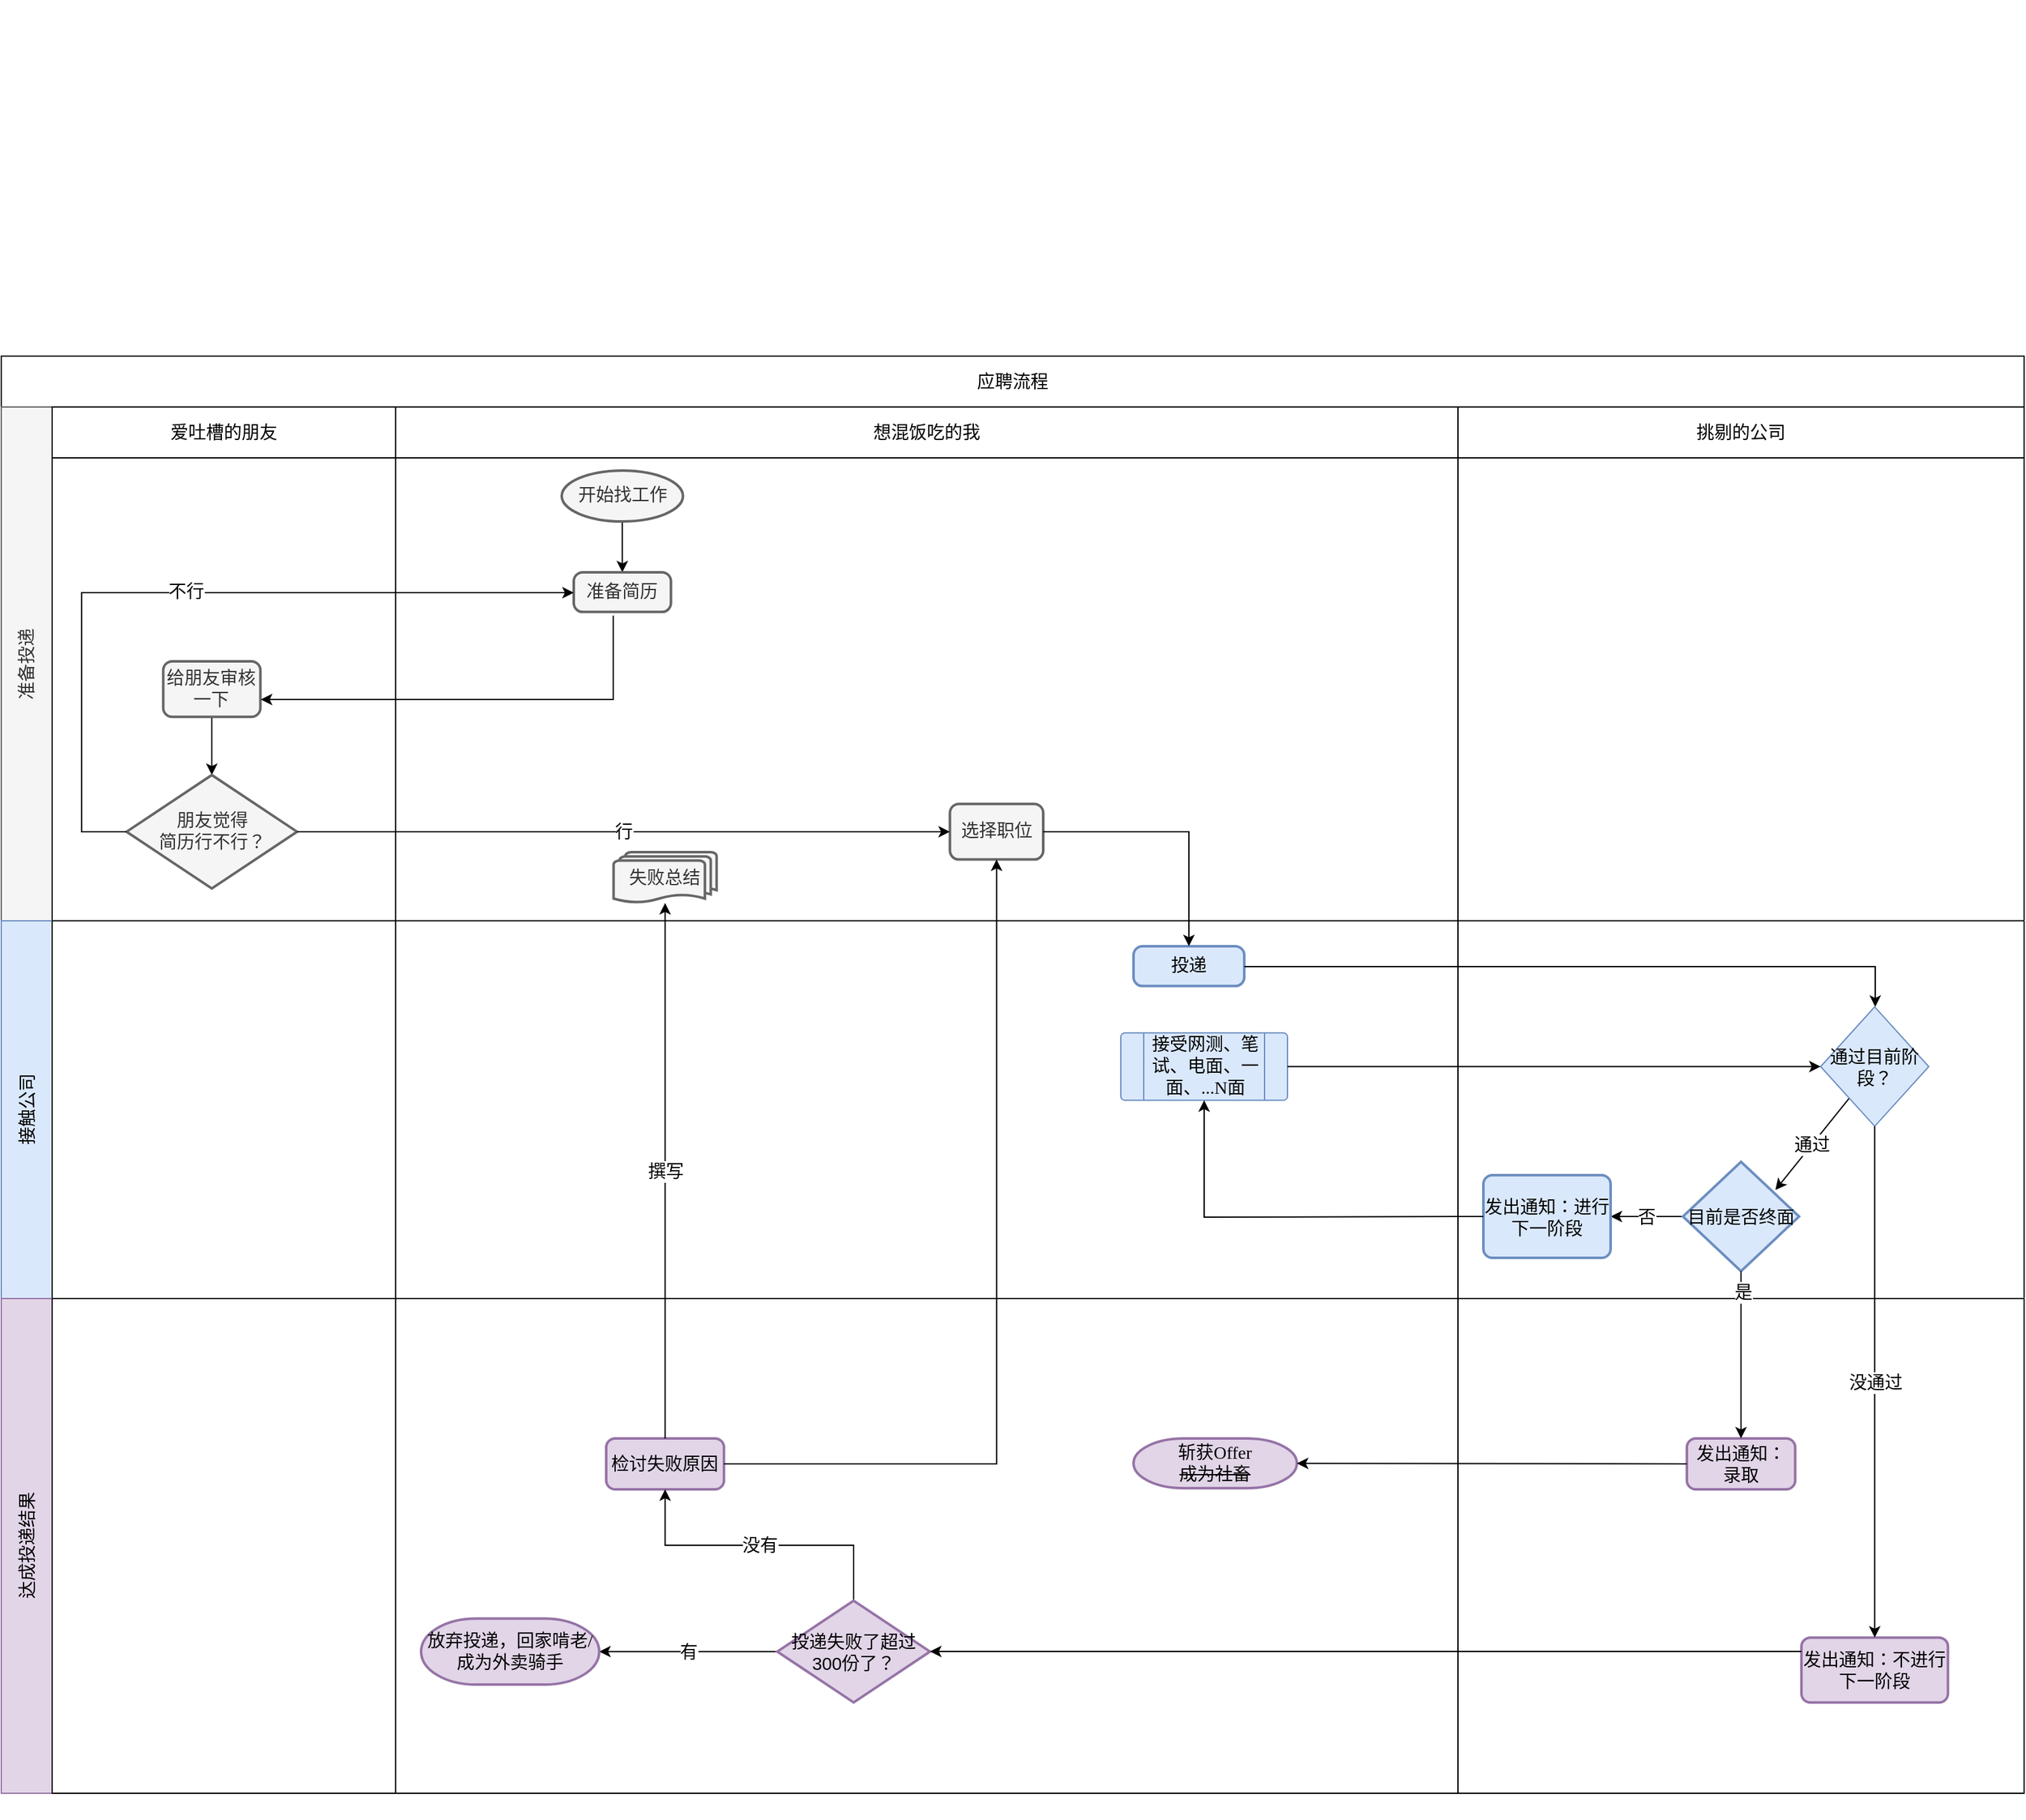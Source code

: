 <mxfile version="13.6.4" type="github">
  <diagram id="kgpKYQtTHZ0yAKxKKP6v" name="Page-1">
    <mxGraphModel dx="1718" dy="482" grid="1" gridSize="10" guides="1" tooltips="1" connect="1" arrows="1" fold="1" page="1" pageScale="1" pageWidth="850" pageHeight="1100" math="0" shadow="0">
      <root>
        <mxCell id="0" />
        <mxCell id="1" parent="0" />
        <mxCell id="upIJG79H62ulOGl8ITZA-2" value="" style="group;fontStyle=0" parent="1" vertex="1" connectable="0">
          <mxGeometry x="-50" y="200" width="1520" height="1430" as="geometry" />
        </mxCell>
        <mxCell id="3nuBFxr9cyL0pnOWT2aG-1" value="应聘流程" style="shape=table;childLayout=tableLayout;rowLines=0;columnLines=0;startSize=40;html=1;whiteSpace=wrap;collapsible=0;recursiveResize=0;expand=0;fontStyle=0;fontSize=14;" parent="upIJG79H62ulOGl8ITZA-2" vertex="1">
          <mxGeometry x="-70" y="280" width="1590" height="1130" as="geometry" />
        </mxCell>
        <mxCell id="3nuBFxr9cyL0pnOWT2aG-3" value="&lt;span style=&quot;font-weight: normal&quot;&gt;准备投递&lt;/span&gt;" style="swimlane;horizontal=0;points=[[0,0.5],[1,0.5]];portConstraint=eastwest;startSize=40;html=1;whiteSpace=wrap;collapsible=0;recursiveResize=0;expand=0;fontSize=14;fillColor=#f5f5f5;strokeColor=#666666;fontColor=#333333;" parent="3nuBFxr9cyL0pnOWT2aG-1" vertex="1">
          <mxGeometry y="40" width="1590" height="404" as="geometry" />
        </mxCell>
        <mxCell id="3nuBFxr9cyL0pnOWT2aG-4" value="&lt;span style=&quot;font-weight: normal&quot;&gt;爱吐槽的朋友&lt;/span&gt;" style="swimlane;connectable=0;startSize=40;html=1;whiteSpace=wrap;collapsible=0;recursiveResize=0;expand=0;fontSize=14;" parent="3nuBFxr9cyL0pnOWT2aG-3" vertex="1">
          <mxGeometry x="40" width="270" height="404" as="geometry" />
        </mxCell>
        <mxCell id="upIJG79H62ulOGl8ITZA-24" style="edgeStyle=orthogonalEdgeStyle;rounded=0;orthogonalLoop=1;jettySize=auto;html=1;entryX=0.5;entryY=0;entryDx=0;entryDy=0;entryPerimeter=0;fontSize=14;fontFamily=Georgia;" parent="3nuBFxr9cyL0pnOWT2aG-4" source="upIJG79H62ulOGl8ITZA-23" target="upIJG79H62ulOGl8ITZA-22" edge="1">
          <mxGeometry relative="1" as="geometry" />
        </mxCell>
        <mxCell id="upIJG79H62ulOGl8ITZA-23" value="给朋友审核一下" style="rounded=1;whiteSpace=wrap;html=1;absoluteArcSize=1;arcSize=14;strokeWidth=2;fontSize=14;fontFamily=Georgia;fillColor=#f5f5f5;strokeColor=#666666;fontColor=#333333;" parent="3nuBFxr9cyL0pnOWT2aG-4" vertex="1">
          <mxGeometry x="87.306" y="199.996" width="76.379" height="43.654" as="geometry" />
        </mxCell>
        <mxCell id="upIJG79H62ulOGl8ITZA-22" value="朋友觉得&lt;br style=&quot;font-size: 14px;&quot;&gt;简历行不行？" style="strokeWidth=2;html=1;shape=mxgraph.flowchart.decision;whiteSpace=wrap;fontSize=14;fontFamily=Georgia;fillColor=#f5f5f5;strokeColor=#666666;fontColor=#333333;" parent="3nuBFxr9cyL0pnOWT2aG-4" vertex="1">
          <mxGeometry x="58.52" y="289.37" width="133.95" height="89.2" as="geometry" />
        </mxCell>
        <mxCell id="3nuBFxr9cyL0pnOWT2aG-8" value="&lt;span style=&quot;font-weight: normal&quot;&gt;想混饭吃的我&lt;/span&gt;" style="swimlane;connectable=0;startSize=40;html=1;whiteSpace=wrap;collapsible=0;recursiveResize=0;expand=0;fontSize=14;" parent="3nuBFxr9cyL0pnOWT2aG-3" vertex="1">
          <mxGeometry x="310" width="835" height="404" as="geometry" />
        </mxCell>
        <mxCell id="upIJG79H62ulOGl8ITZA-30" style="edgeStyle=orthogonalEdgeStyle;rounded=0;orthogonalLoop=1;jettySize=auto;html=1;entryX=0.5;entryY=0;entryDx=0;entryDy=0;fontSize=14;fontFamily=Georgia;" parent="3nuBFxr9cyL0pnOWT2aG-8" source="upIJG79H62ulOGl8ITZA-32" target="upIJG79H62ulOGl8ITZA-33" edge="1">
          <mxGeometry relative="1" as="geometry" />
        </mxCell>
        <mxCell id="upIJG79H62ulOGl8ITZA-32" value="开始找工作" style="strokeWidth=2;html=1;shape=mxgraph.flowchart.start_1;whiteSpace=wrap;fontSize=14;fontFamily=Georgia;fillColor=#f5f5f5;strokeColor=#666666;fontColor=#333333;" parent="3nuBFxr9cyL0pnOWT2aG-8" vertex="1">
          <mxGeometry x="130.54" y="50" width="95.3" height="40" as="geometry" />
        </mxCell>
        <mxCell id="upIJG79H62ulOGl8ITZA-33" value="准备简历" style="rounded=1;whiteSpace=wrap;html=1;absoluteArcSize=1;arcSize=14;strokeWidth=2;fontSize=14;fontFamily=Georgia;fillColor=#f5f5f5;strokeColor=#666666;fontColor=#333333;" parent="3nuBFxr9cyL0pnOWT2aG-8" vertex="1">
          <mxGeometry x="139.996" y="130.002" width="76.379" height="31.182" as="geometry" />
        </mxCell>
        <mxCell id="upIJG79H62ulOGl8ITZA-34" value="&lt;font style=&quot;font-size: 14px;&quot;&gt;选择职位&lt;/font&gt;" style="rounded=1;whiteSpace=wrap;html=1;absoluteArcSize=1;arcSize=14;strokeWidth=2;fontSize=14;fontFamily=Georgia;fillColor=#f5f5f5;strokeColor=#666666;fontColor=#333333;" parent="3nuBFxr9cyL0pnOWT2aG-8" vertex="1">
          <mxGeometry x="435.677" y="312.147" width="73.324" height="43.654" as="geometry" />
        </mxCell>
        <mxCell id="upIJG79H62ulOGl8ITZA-40" value="失败总结" style="strokeWidth=2;html=1;shape=mxgraph.flowchart.multi-document;whiteSpace=wrap;fontSize=14;fillColor=#f5f5f5;strokeColor=#666666;fontColor=#333333;" parent="3nuBFxr9cyL0pnOWT2aG-8" vertex="1">
          <mxGeometry x="171.29" y="350" width="81" height="40" as="geometry" />
        </mxCell>
        <mxCell id="3nuBFxr9cyL0pnOWT2aG-11" value="&lt;span style=&quot;font-weight: normal&quot;&gt;挑剔的公司&lt;/span&gt;" style="swimlane;connectable=0;startSize=40;html=1;whiteSpace=wrap;collapsible=0;recursiveResize=0;expand=0;fontSize=14;" parent="3nuBFxr9cyL0pnOWT2aG-3" vertex="1">
          <mxGeometry x="1145" width="445" height="404" as="geometry" />
        </mxCell>
        <mxCell id="upIJG79H62ulOGl8ITZA-54" value="不行" style="edgeStyle=elbowEdgeStyle;rounded=0;orthogonalLoop=1;jettySize=auto;html=1;fontSize=14;fontFamily=Georgia;exitX=0;exitY=0.5;exitDx=0;exitDy=0;exitPerimeter=0;" parent="3nuBFxr9cyL0pnOWT2aG-3" source="upIJG79H62ulOGl8ITZA-22" edge="1">
          <mxGeometry relative="1" as="geometry">
            <Array as="points">
              <mxPoint x="63.15" y="300" />
            </Array>
            <mxPoint x="2127.15" y="199" as="sourcePoint" />
            <mxPoint x="450" y="146" as="targetPoint" />
          </mxGeometry>
        </mxCell>
        <mxCell id="upIJG79H62ulOGl8ITZA-76" style="edgeStyle=elbowEdgeStyle;rounded=0;orthogonalLoop=1;jettySize=auto;html=1;exitX=0.406;exitY=1.09;exitDx=0;exitDy=0;exitPerimeter=0;elbow=vertical;fontSize=14;" parent="3nuBFxr9cyL0pnOWT2aG-3" source="upIJG79H62ulOGl8ITZA-33" edge="1">
          <mxGeometry relative="1" as="geometry">
            <mxPoint x="204" y="230" as="targetPoint" />
            <Array as="points">
              <mxPoint x="240" y="230" />
              <mxPoint x="340" y="262" />
            </Array>
          </mxGeometry>
        </mxCell>
        <mxCell id="upIJG79H62ulOGl8ITZA-92" value="行" style="edgeStyle=elbowEdgeStyle;rounded=0;orthogonalLoop=1;jettySize=auto;html=1;fontSize=14;entryX=0;entryY=0.5;entryDx=0;entryDy=0;" parent="3nuBFxr9cyL0pnOWT2aG-3" source="upIJG79H62ulOGl8ITZA-22" target="upIJG79H62ulOGl8ITZA-34" edge="1">
          <mxGeometry relative="1" as="geometry">
            <mxPoint x="740" y="334" as="targetPoint" />
            <Array as="points">
              <mxPoint x="680" y="334" />
              <mxPoint x="620" y="334" />
            </Array>
          </mxGeometry>
        </mxCell>
        <mxCell id="3nuBFxr9cyL0pnOWT2aG-15" value="&lt;span style=&quot;font-weight: normal&quot;&gt;接触公司&lt;/span&gt;" style="swimlane;horizontal=0;points=[[0,0.5],[1,0.5]];portConstraint=eastwest;startSize=40;html=1;whiteSpace=wrap;collapsible=0;recursiveResize=0;expand=0;fontSize=14;fillColor=#dae8fc;strokeColor=#6c8ebf;" parent="3nuBFxr9cyL0pnOWT2aG-1" vertex="1">
          <mxGeometry y="444" width="1590" height="297" as="geometry" />
        </mxCell>
        <mxCell id="3nuBFxr9cyL0pnOWT2aG-16" value="" style="swimlane;connectable=0;startSize=0;html=1;whiteSpace=wrap;collapsible=0;recursiveResize=0;expand=0;fontSize=14;" parent="3nuBFxr9cyL0pnOWT2aG-15" vertex="1">
          <mxGeometry x="40" width="270" height="297" as="geometry" />
        </mxCell>
        <mxCell id="3nuBFxr9cyL0pnOWT2aG-18" value="" style="swimlane;connectable=0;startSize=0;html=1;whiteSpace=wrap;collapsible=0;recursiveResize=0;expand=0;fontSize=14;" parent="3nuBFxr9cyL0pnOWT2aG-15" vertex="1">
          <mxGeometry x="310" width="835" height="297" as="geometry" />
        </mxCell>
        <mxCell id="upIJG79H62ulOGl8ITZA-31" style="edgeStyle=none;rounded=0;orthogonalLoop=1;jettySize=auto;html=1;exitX=0.75;exitY=0;exitDx=0;exitDy=0;fontSize=14;" parent="3nuBFxr9cyL0pnOWT2aG-18" source="upIJG79H62ulOGl8ITZA-39" target="upIJG79H62ulOGl8ITZA-39" edge="1">
          <mxGeometry relative="1" as="geometry" />
        </mxCell>
        <mxCell id="upIJG79H62ulOGl8ITZA-39" value="投递" style="rounded=1;whiteSpace=wrap;html=1;absoluteArcSize=1;arcSize=14;strokeWidth=2;fontSize=14;fontFamily=Georgia;fillColor=#dae8fc;strokeColor=#6c8ebf;" parent="3nuBFxr9cyL0pnOWT2aG-18" vertex="1">
          <mxGeometry x="579.996" y="19.996" width="87.044" height="31.304" as="geometry" />
        </mxCell>
        <mxCell id="upIJG79H62ulOGl8ITZA-37" value="接受网测、笔试、电面、一面、...N面" style="verticalLabelPosition=middle;verticalAlign=middle;html=1;shape=process;whiteSpace=wrap;rounded=1;size=0.14;arcSize=6;labelBackgroundColor=none;sketch=0;fontFamily=Georgia;fontSize=14;labelPosition=center;align=center;labelBorderColor=none;fillColor=#dae8fc;strokeColor=#6c8ebf;" parent="3nuBFxr9cyL0pnOWT2aG-18" vertex="1">
          <mxGeometry x="570" y="88.12" width="131" height="53" as="geometry" />
        </mxCell>
        <mxCell id="3nuBFxr9cyL0pnOWT2aG-23" value="" style="swimlane;connectable=0;startSize=0;html=1;whiteSpace=wrap;collapsible=0;recursiveResize=0;expand=0;fontSize=14;" parent="3nuBFxr9cyL0pnOWT2aG-15" vertex="1">
          <mxGeometry x="1145" width="445" height="297" as="geometry" />
        </mxCell>
        <mxCell id="upIJG79H62ulOGl8ITZA-73" value="通过" style="edgeStyle=none;rounded=0;orthogonalLoop=1;jettySize=auto;html=1;entryX=0.796;entryY=0.258;entryDx=0;entryDy=0;entryPerimeter=0;fontSize=14;" parent="3nuBFxr9cyL0pnOWT2aG-23" source="upIJG79H62ulOGl8ITZA-46" target="upIJG79H62ulOGl8ITZA-50" edge="1">
          <mxGeometry relative="1" as="geometry" />
        </mxCell>
        <mxCell id="upIJG79H62ulOGl8ITZA-46" value="通过目前阶段？" style="rhombus;whiteSpace=wrap;html=1;fontSize=14;fillColor=#dae8fc;strokeColor=#6c8ebf;" parent="3nuBFxr9cyL0pnOWT2aG-23" vertex="1">
          <mxGeometry x="285.08" y="67.67" width="85" height="93.89" as="geometry" />
        </mxCell>
        <mxCell id="_2vQWqaf_Gft_lo14Nxi-1" value="否" style="edgeStyle=none;rounded=0;orthogonalLoop=1;jettySize=auto;html=1;entryX=1;entryY=0.5;entryDx=0;entryDy=0;fontSize=14;" edge="1" parent="3nuBFxr9cyL0pnOWT2aG-23" source="upIJG79H62ulOGl8ITZA-50" target="upIJG79H62ulOGl8ITZA-49">
          <mxGeometry relative="1" as="geometry" />
        </mxCell>
        <mxCell id="upIJG79H62ulOGl8ITZA-49" value="发出通知：进行下一阶段" style="rounded=1;whiteSpace=wrap;html=1;absoluteArcSize=1;arcSize=14;strokeWidth=2;fontSize=14;fillColor=#dae8fc;strokeColor=#6c8ebf;" parent="3nuBFxr9cyL0pnOWT2aG-23" vertex="1">
          <mxGeometry x="20.0" y="200" width="100" height="65" as="geometry" />
        </mxCell>
        <mxCell id="upIJG79H62ulOGl8ITZA-50" value="目前是否终面" style="strokeWidth=2;html=1;shape=mxgraph.flowchart.decision;whiteSpace=wrap;fontSize=14;fillColor=#dae8fc;strokeColor=#6c8ebf;" parent="3nuBFxr9cyL0pnOWT2aG-23" vertex="1">
          <mxGeometry x="176.85" y="189.5" width="91.29" height="86" as="geometry" />
        </mxCell>
        <mxCell id="upIJG79H62ulOGl8ITZA-60" style="edgeStyle=none;rounded=0;orthogonalLoop=1;jettySize=auto;html=1;fontSize=14;entryX=0;entryY=0.5;entryDx=0;entryDy=0;" parent="3nuBFxr9cyL0pnOWT2aG-15" source="upIJG79H62ulOGl8ITZA-37" target="upIJG79H62ulOGl8ITZA-46" edge="1">
          <mxGeometry relative="1" as="geometry">
            <mxPoint x="2749.15" y="-248" as="targetPoint" />
          </mxGeometry>
        </mxCell>
        <mxCell id="upIJG79H62ulOGl8ITZA-87" style="edgeStyle=elbowEdgeStyle;rounded=0;orthogonalLoop=1;jettySize=auto;html=1;entryX=0.5;entryY=1;entryDx=0;entryDy=0;elbow=vertical;exitX=0;exitY=0.5;exitDx=0;exitDy=0;fontSize=14;" parent="3nuBFxr9cyL0pnOWT2aG-15" source="upIJG79H62ulOGl8ITZA-49" target="upIJG79H62ulOGl8ITZA-37" edge="1">
          <mxGeometry relative="1" as="geometry">
            <Array as="points">
              <mxPoint x="1020" y="233" />
            </Array>
          </mxGeometry>
        </mxCell>
        <mxCell id="upIJG79H62ulOGl8ITZA-94" style="edgeStyle=elbowEdgeStyle;rounded=0;orthogonalLoop=1;jettySize=auto;html=1;entryX=0.5;entryY=0;entryDx=0;entryDy=0;fontSize=14;" parent="3nuBFxr9cyL0pnOWT2aG-15" source="upIJG79H62ulOGl8ITZA-39" target="upIJG79H62ulOGl8ITZA-46" edge="1">
          <mxGeometry relative="1" as="geometry">
            <Array as="points">
              <mxPoint x="1473" y="36" />
            </Array>
          </mxGeometry>
        </mxCell>
        <mxCell id="upIJG79H62ulOGl8ITZA-12" value="达成投递结果" style="swimlane;horizontal=0;points=[[0,0.5],[1,0.5]];portConstraint=eastwest;startSize=40;html=1;whiteSpace=wrap;collapsible=0;recursiveResize=0;expand=0;fontSize=14;fontStyle=0;fillColor=#e1d5e7;strokeColor=#9673a6;" parent="3nuBFxr9cyL0pnOWT2aG-1" vertex="1">
          <mxGeometry y="741" width="1590" height="389" as="geometry" />
        </mxCell>
        <mxCell id="upIJG79H62ulOGl8ITZA-13" value="" style="swimlane;connectable=0;startSize=0;html=1;whiteSpace=wrap;collapsible=0;recursiveResize=0;expand=0;fontSize=14;" parent="upIJG79H62ulOGl8ITZA-12" vertex="1">
          <mxGeometry x="40" width="270" height="389" as="geometry" />
        </mxCell>
        <mxCell id="upIJG79H62ulOGl8ITZA-15" value="" style="swimlane;connectable=0;startSize=0;html=1;whiteSpace=wrap;collapsible=0;recursiveResize=0;expand=0;fontSize=14;" parent="upIJG79H62ulOGl8ITZA-12" vertex="1">
          <mxGeometry x="310" width="835" height="389" as="geometry" />
        </mxCell>
        <mxCell id="upIJG79H62ulOGl8ITZA-35" value="斩获Offer&lt;br style=&quot;font-size: 14px;&quot;&gt;&lt;span style=&quot;font-size: 14px;&quot;&gt;&lt;strike style=&quot;font-size: 14px;&quot;&gt;成为社畜&lt;/strike&gt;&lt;/span&gt;" style="strokeWidth=2;html=1;shape=mxgraph.flowchart.terminator;whiteSpace=wrap;fontSize=14;fontFamily=Georgia;fillColor=#e1d5e7;strokeColor=#9673a6;" parent="upIJG79H62ulOGl8ITZA-15" vertex="1">
          <mxGeometry x="580.003" y="109.997" width="128.389" height="39.13" as="geometry" />
        </mxCell>
        <mxCell id="upIJG79H62ulOGl8ITZA-28" value="&lt;span style=&quot;font-family: georgia; font-size: 14px;&quot;&gt;检讨失败原因&lt;/span&gt;" style="rounded=1;whiteSpace=wrap;html=1;absoluteArcSize=1;arcSize=14;strokeWidth=2;fontSize=14;fillColor=#e1d5e7;strokeColor=#9673a6;" parent="upIJG79H62ulOGl8ITZA-15" vertex="1">
          <mxGeometry x="165.5" y="110" width="92.58" height="40" as="geometry" />
        </mxCell>
        <mxCell id="upIJG79H62ulOGl8ITZA-81" value="没有" style="edgeStyle=elbowEdgeStyle;rounded=0;orthogonalLoop=1;jettySize=auto;elbow=vertical;html=1;entryX=0.5;entryY=1;entryDx=0;entryDy=0;fontSize=14;" parent="upIJG79H62ulOGl8ITZA-15" source="upIJG79H62ulOGl8ITZA-79" target="upIJG79H62ulOGl8ITZA-28" edge="1">
          <mxGeometry relative="1" as="geometry" />
        </mxCell>
        <mxCell id="upIJG79H62ulOGl8ITZA-93" value="有" style="edgeStyle=elbowEdgeStyle;rounded=0;orthogonalLoop=1;jettySize=auto;html=1;entryX=1;entryY=0.5;entryDx=0;entryDy=0;entryPerimeter=0;fontSize=14;" parent="upIJG79H62ulOGl8ITZA-15" source="upIJG79H62ulOGl8ITZA-79" target="upIJG79H62ulOGl8ITZA-78" edge="1">
          <mxGeometry relative="1" as="geometry" />
        </mxCell>
        <mxCell id="upIJG79H62ulOGl8ITZA-79" value="&lt;font style=&quot;font-size: 14px&quot;&gt;投递失败了超过300份了？&lt;/font&gt;" style="strokeWidth=2;html=1;shape=mxgraph.flowchart.decision;whiteSpace=wrap;fontSize=14;fillColor=#e1d5e7;strokeColor=#9673a6;" parent="upIJG79H62ulOGl8ITZA-15" vertex="1">
          <mxGeometry x="300.0" y="237.57" width="120" height="80" as="geometry" />
        </mxCell>
        <mxCell id="upIJG79H62ulOGl8ITZA-78" value="放弃投递，回家啃老/成为外卖骑手" style="strokeWidth=2;html=1;shape=mxgraph.flowchart.terminator;whiteSpace=wrap;fontSize=14;fontFamily=Georgia;fillColor=#e1d5e7;strokeColor=#9673a6;" parent="upIJG79H62ulOGl8ITZA-15" vertex="1">
          <mxGeometry x="20" y="251.57" width="140" height="51.99" as="geometry" />
        </mxCell>
        <mxCell id="upIJG79H62ulOGl8ITZA-20" value="" style="swimlane;connectable=0;startSize=0;html=1;whiteSpace=wrap;collapsible=0;recursiveResize=0;expand=0;fontSize=14;" parent="upIJG79H62ulOGl8ITZA-12" vertex="1">
          <mxGeometry x="1145" width="445" height="389" as="geometry" />
        </mxCell>
        <mxCell id="upIJG79H62ulOGl8ITZA-68" style="edgeStyle=none;rounded=0;orthogonalLoop=1;jettySize=auto;html=1;exitX=0.5;exitY=1;exitDx=0;exitDy=0;fontSize=14;" parent="upIJG79H62ulOGl8ITZA-20" source="upIJG79H62ulOGl8ITZA-45" target="upIJG79H62ulOGl8ITZA-45" edge="1">
          <mxGeometry relative="1" as="geometry" />
        </mxCell>
        <mxCell id="upIJG79H62ulOGl8ITZA-51" value="发出通知：录取" style="rounded=1;whiteSpace=wrap;html=1;absoluteArcSize=1;arcSize=14;strokeWidth=2;fontSize=14;fillColor=#e1d5e7;strokeColor=#9673a6;" parent="upIJG79H62ulOGl8ITZA-20" vertex="1">
          <mxGeometry x="179.92" y="110.0" width="85.16" height="40" as="geometry" />
        </mxCell>
        <mxCell id="upIJG79H62ulOGl8ITZA-45" value="发出通知：不进行下一阶段" style="rounded=1;whiteSpace=wrap;html=1;absoluteArcSize=1;arcSize=14;strokeWidth=2;fontSize=14;fillColor=#e1d5e7;strokeColor=#9673a6;" parent="upIJG79H62ulOGl8ITZA-20" vertex="1">
          <mxGeometry x="270.0" y="266.57" width="115.16" height="51" as="geometry" />
        </mxCell>
        <mxCell id="upIJG79H62ulOGl8ITZA-58" style="edgeStyle=none;rounded=0;orthogonalLoop=1;jettySize=auto;html=1;entryX=1;entryY=0.5;entryDx=0;entryDy=0;entryPerimeter=0;fontSize=14;" parent="upIJG79H62ulOGl8ITZA-12" source="upIJG79H62ulOGl8ITZA-51" target="upIJG79H62ulOGl8ITZA-35" edge="1">
          <mxGeometry relative="1" as="geometry" />
        </mxCell>
        <mxCell id="upIJG79H62ulOGl8ITZA-80" style="edgeStyle=elbowEdgeStyle;rounded=0;orthogonalLoop=1;jettySize=auto;elbow=vertical;html=1;entryX=1;entryY=0.5;entryDx=0;entryDy=0;entryPerimeter=0;fontSize=14;" parent="upIJG79H62ulOGl8ITZA-12" source="upIJG79H62ulOGl8ITZA-45" target="upIJG79H62ulOGl8ITZA-79" edge="1">
          <mxGeometry relative="1" as="geometry" />
        </mxCell>
        <mxCell id="upIJG79H62ulOGl8ITZA-72" value="没通过" style="edgeStyle=none;rounded=0;orthogonalLoop=1;jettySize=auto;html=1;fontSize=14;" parent="3nuBFxr9cyL0pnOWT2aG-1" source="upIJG79H62ulOGl8ITZA-46" target="upIJG79H62ulOGl8ITZA-45" edge="1">
          <mxGeometry relative="1" as="geometry" />
        </mxCell>
        <mxCell id="upIJG79H62ulOGl8ITZA-67" value="撰写" style="edgeStyle=none;rounded=0;orthogonalLoop=1;jettySize=auto;html=1;exitX=0.5;exitY=0;exitDx=0;exitDy=0;fontSize=14;" parent="3nuBFxr9cyL0pnOWT2aG-1" source="upIJG79H62ulOGl8ITZA-28" target="upIJG79H62ulOGl8ITZA-40" edge="1">
          <mxGeometry relative="1" as="geometry">
            <mxPoint x="687.31" y="930" as="sourcePoint" />
          </mxGeometry>
        </mxCell>
        <mxCell id="upIJG79H62ulOGl8ITZA-89" style="edgeStyle=elbowEdgeStyle;rounded=0;orthogonalLoop=1;jettySize=auto;elbow=vertical;html=1;entryX=0.5;entryY=0;entryDx=0;entryDy=0;fontSize=14;" parent="3nuBFxr9cyL0pnOWT2aG-1" source="upIJG79H62ulOGl8ITZA-50" target="upIJG79H62ulOGl8ITZA-51" edge="1">
          <mxGeometry relative="1" as="geometry" />
        </mxCell>
        <mxCell id="upIJG79H62ulOGl8ITZA-91" value="是" style="edgeLabel;html=1;align=center;verticalAlign=middle;resizable=0;points=[];fontSize=14;" parent="upIJG79H62ulOGl8ITZA-89" vertex="1" connectable="0">
          <mxGeometry x="0.006" y="51" relative="1" as="geometry">
            <mxPoint x="-50" y="-50" as="offset" />
          </mxGeometry>
        </mxCell>
        <mxCell id="upIJG79H62ulOGl8ITZA-26" style="edgeStyle=orthogonalEdgeStyle;rounded=0;orthogonalLoop=1;jettySize=auto;html=1;fontSize=14;" parent="3nuBFxr9cyL0pnOWT2aG-1" source="upIJG79H62ulOGl8ITZA-28" target="upIJG79H62ulOGl8ITZA-34" edge="1">
          <mxGeometry relative="1" as="geometry" />
        </mxCell>
        <mxCell id="upIJG79H62ulOGl8ITZA-97" style="edgeStyle=elbowEdgeStyle;rounded=0;orthogonalLoop=1;jettySize=auto;elbow=vertical;html=1;entryX=0.5;entryY=0;entryDx=0;entryDy=0;fontSize=14;exitX=1;exitY=0.5;exitDx=0;exitDy=0;" parent="3nuBFxr9cyL0pnOWT2aG-1" source="upIJG79H62ulOGl8ITZA-34" target="upIJG79H62ulOGl8ITZA-39" edge="1">
          <mxGeometry relative="1" as="geometry">
            <Array as="points">
              <mxPoint x="970" y="374" />
            </Array>
          </mxGeometry>
        </mxCell>
        <mxCell id="upIJG79H62ulOGl8ITZA-95" style="edgeStyle=elbowEdgeStyle;rounded=0;orthogonalLoop=1;jettySize=auto;elbow=vertical;html=1;fontSize=14;" parent="1" source="upIJG79H62ulOGl8ITZA-33" edge="1">
          <mxGeometry relative="1" as="geometry">
            <mxPoint x="330.0" y="665.592" as="targetPoint" />
          </mxGeometry>
        </mxCell>
      </root>
    </mxGraphModel>
  </diagram>
</mxfile>
